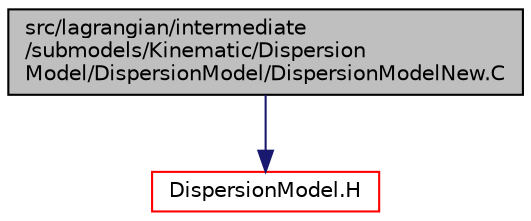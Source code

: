 digraph "src/lagrangian/intermediate/submodels/Kinematic/DispersionModel/DispersionModel/DispersionModelNew.C"
{
  bgcolor="transparent";
  edge [fontname="Helvetica",fontsize="10",labelfontname="Helvetica",labelfontsize="10"];
  node [fontname="Helvetica",fontsize="10",shape=record];
  Node1 [label="src/lagrangian/intermediate\l/submodels/Kinematic/Dispersion\lModel/DispersionModel/DispersionModelNew.C",height=0.2,width=0.4,color="black", fillcolor="grey75", style="filled", fontcolor="black"];
  Node1 -> Node2 [color="midnightblue",fontsize="10",style="solid",fontname="Helvetica"];
  Node2 [label="DispersionModel.H",height=0.2,width=0.4,color="red",URL="$a06634.html"];
}
